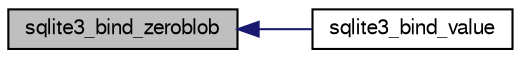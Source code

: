 digraph "sqlite3_bind_zeroblob"
{
  edge [fontname="FreeSans",fontsize="10",labelfontname="FreeSans",labelfontsize="10"];
  node [fontname="FreeSans",fontsize="10",shape=record];
  rankdir="LR";
  Node8961 [label="sqlite3_bind_zeroblob",height=0.2,width=0.4,color="black", fillcolor="grey75", style="filled", fontcolor="black"];
  Node8961 -> Node8962 [dir="back",color="midnightblue",fontsize="10",style="solid",fontname="FreeSans"];
  Node8962 [label="sqlite3_bind_value",height=0.2,width=0.4,color="black", fillcolor="white", style="filled",URL="$sqlite3_8h.html#a962df8800a9e412161fee0add5f7267e"];
}
